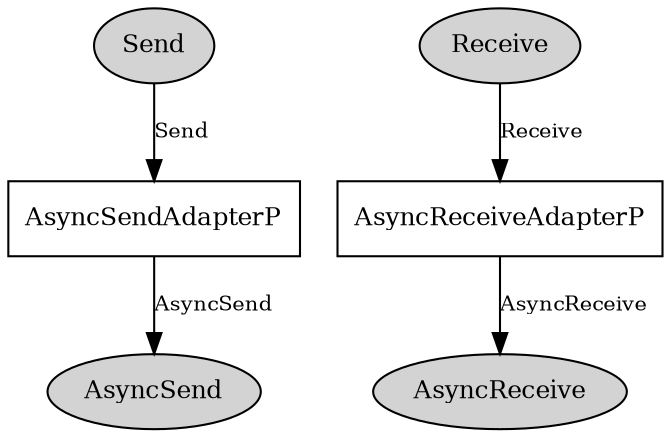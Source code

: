 digraph "AsyncAdapterC" {
  n0x2b7f5cc75688 [shape=ellipse, style=filled, label="Send", fontsize=12];
  "AsyncSendAdapterP" [fontsize=12, shape=box, URL="../chtml/AsyncSendAdapterP.html"];
  n0x2b7f5cc75080 [shape=ellipse, style=filled, label="Receive", fontsize=12];
  "AsyncReceiveAdapterP" [fontsize=12, shape=box, URL="../chtml/AsyncReceiveAdapterP.html"];
  "AsyncReceiveAdapterP" [fontsize=12, shape=box, URL="../chtml/AsyncReceiveAdapterP.html"];
  n0x2b7f5cc74328 [shape=ellipse, style=filled, label="AsyncReceive", fontsize=12];
  "AsyncSendAdapterP" [fontsize=12, shape=box, URL="../chtml/AsyncSendAdapterP.html"];
  n0x2b7f5cc74ae8 [shape=ellipse, style=filled, label="AsyncSend", fontsize=12];
  "n0x2b7f5cc75688" -> "AsyncSendAdapterP" [label="Send", URL="../ihtml/tos.interfaces.Send.html", fontsize=10];
  "n0x2b7f5cc75080" -> "AsyncReceiveAdapterP" [label="Receive", URL="../ihtml/tos.interfaces.Receive.html", fontsize=10];
  "AsyncReceiveAdapterP" -> "n0x2b7f5cc74328" [label="AsyncReceive", URL="../ihtml/AsyncReceive.html", fontsize=10];
  "AsyncSendAdapterP" -> "n0x2b7f5cc74ae8" [label="AsyncSend", URL="../ihtml/AsyncSend.html", fontsize=10];
}
